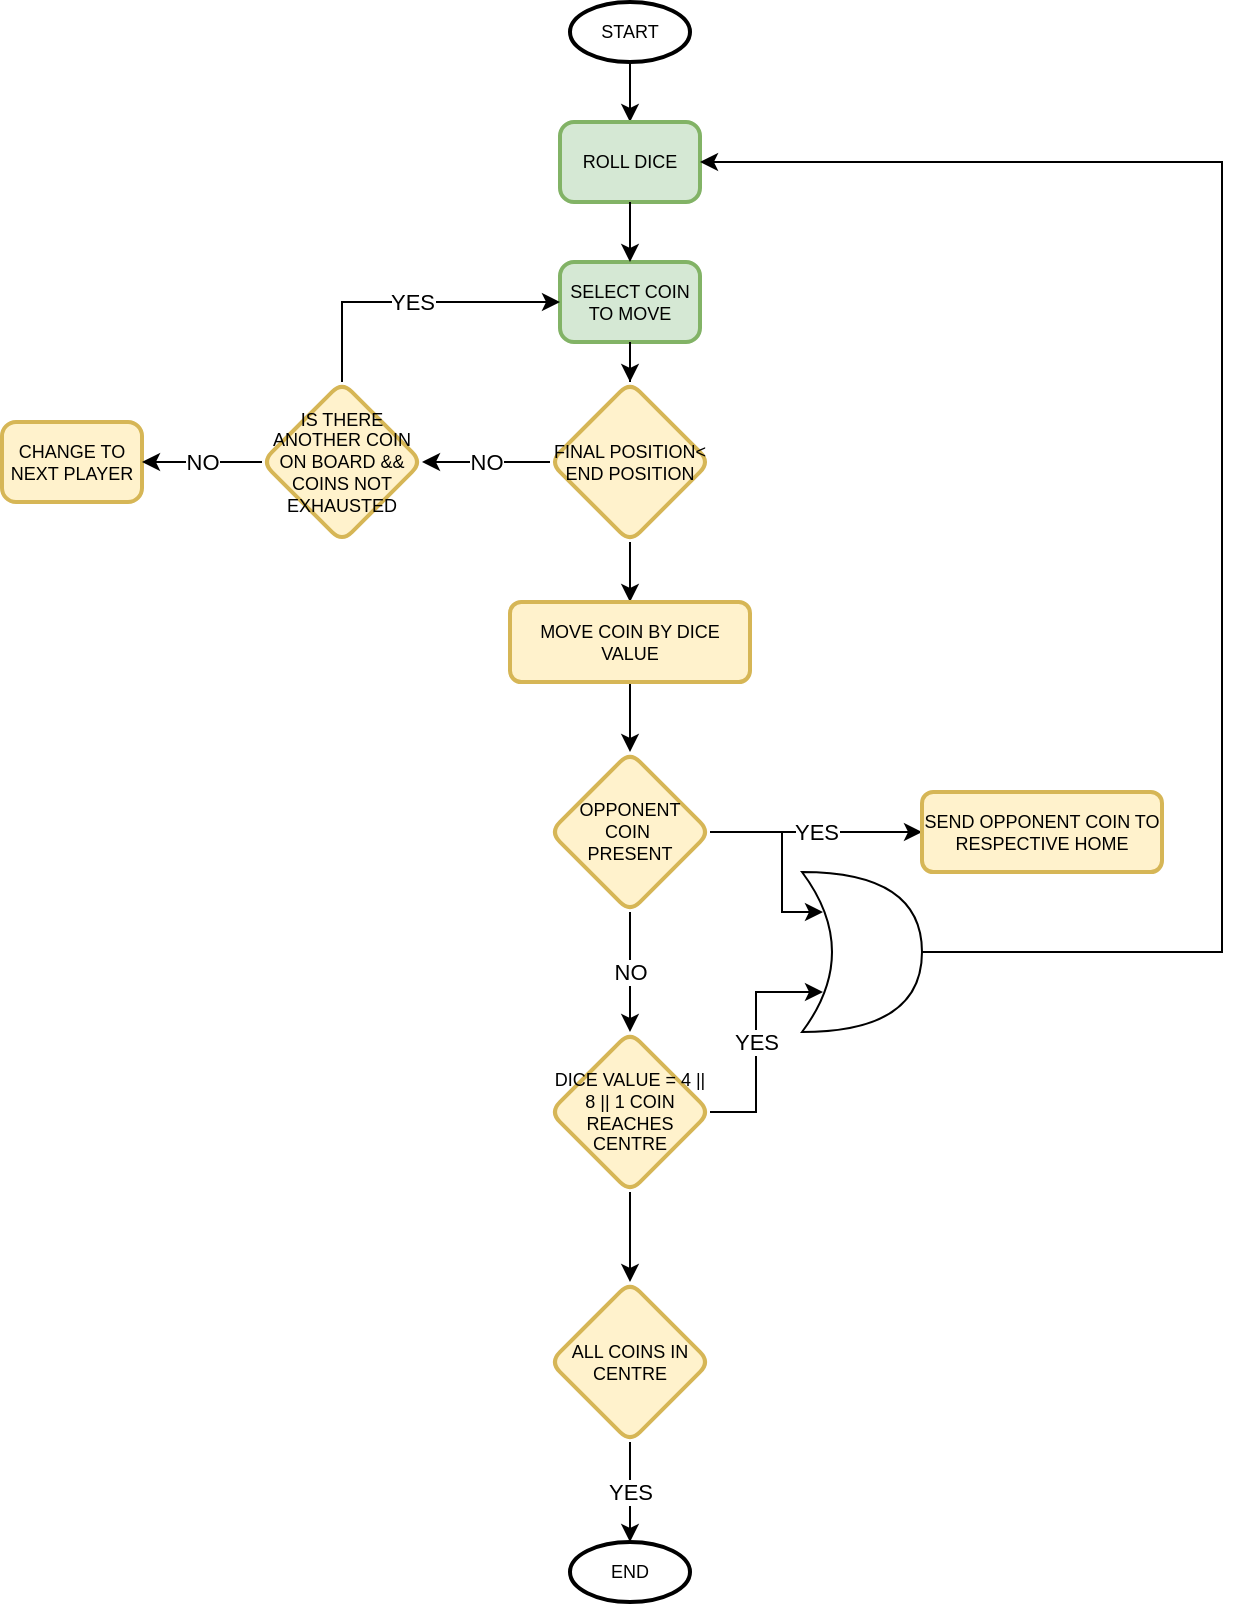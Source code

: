 <mxfile version="14.4.3" type="device"><diagram id="C5RBs43oDa-KdzZeNtuy" name="Page-1"><mxGraphModel dx="981" dy="567" grid="1" gridSize="10" guides="1" tooltips="1" connect="1" arrows="1" fold="1" page="1" pageScale="1" pageWidth="827" pageHeight="1169" math="0" shadow="0"><root><mxCell id="WIyWlLk6GJQsqaUBKTNV-0"/><mxCell id="WIyWlLk6GJQsqaUBKTNV-1" parent="WIyWlLk6GJQsqaUBKTNV-0"/><mxCell id="v7IBuRP4jfwQRJibFm8w-3" value="" style="edgeStyle=orthogonalEdgeStyle;rounded=0;orthogonalLoop=1;jettySize=auto;html=1;fontSize=9;" parent="WIyWlLk6GJQsqaUBKTNV-1" source="v7IBuRP4jfwQRJibFm8w-0" target="v7IBuRP4jfwQRJibFm8w-2" edge="1"><mxGeometry relative="1" as="geometry"/></mxCell><mxCell id="v7IBuRP4jfwQRJibFm8w-0" value="START" style="strokeWidth=2;html=1;shape=mxgraph.flowchart.start_1;whiteSpace=wrap;fontSize=9;" parent="WIyWlLk6GJQsqaUBKTNV-1" vertex="1"><mxGeometry x="464" y="70" width="60" height="30" as="geometry"/></mxCell><mxCell id="v7IBuRP4jfwQRJibFm8w-1" value="END" style="strokeWidth=2;html=1;shape=mxgraph.flowchart.start_1;whiteSpace=wrap;fontSize=9;" parent="WIyWlLk6GJQsqaUBKTNV-1" vertex="1"><mxGeometry x="464" y="840" width="60" height="30" as="geometry"/></mxCell><mxCell id="6S1ilpzGbHOXSXb2C_4W-1" style="edgeStyle=orthogonalEdgeStyle;rounded=0;orthogonalLoop=1;jettySize=auto;html=1;entryX=0.5;entryY=0;entryDx=0;entryDy=0;" edge="1" parent="WIyWlLk6GJQsqaUBKTNV-1" source="6S1ilpzGbHOXSXb2C_4W-4" target="6S1ilpzGbHOXSXb2C_4W-0"><mxGeometry relative="1" as="geometry"/></mxCell><mxCell id="v7IBuRP4jfwQRJibFm8w-2" value="ROLL DICE" style="rounded=1;whiteSpace=wrap;html=1;absoluteArcSize=1;arcSize=14;strokeWidth=2;fillColor=#d5e8d4;strokeColor=#82b366;fontSize=9;" parent="WIyWlLk6GJQsqaUBKTNV-1" vertex="1"><mxGeometry x="459" y="130" width="70" height="40" as="geometry"/></mxCell><mxCell id="6S1ilpzGbHOXSXb2C_4W-52" value="YES" style="edgeStyle=orthogonalEdgeStyle;rounded=0;orthogonalLoop=1;jettySize=auto;html=1;entryX=0.175;entryY=0.75;entryDx=0;entryDy=0;entryPerimeter=0;" edge="1" parent="WIyWlLk6GJQsqaUBKTNV-1" source="Oz2Su5A2mTlKZPIFgI4u-10" target="6S1ilpzGbHOXSXb2C_4W-56"><mxGeometry relative="1" as="geometry"><mxPoint x="564" y="570" as="targetPoint"/></mxGeometry></mxCell><mxCell id="6S1ilpzGbHOXSXb2C_4W-55" value="" style="edgeStyle=orthogonalEdgeStyle;rounded=0;orthogonalLoop=1;jettySize=auto;html=1;" edge="1" parent="WIyWlLk6GJQsqaUBKTNV-1" source="Oz2Su5A2mTlKZPIFgI4u-10" target="6S1ilpzGbHOXSXb2C_4W-19"><mxGeometry relative="1" as="geometry"/></mxCell><mxCell id="Oz2Su5A2mTlKZPIFgI4u-10" value="DICE VALUE = 4 || 8 || 1 COIN REACHES CENTRE" style="rhombus;whiteSpace=wrap;html=1;rounded=1;strokeWidth=2;arcSize=14;fillColor=#fff2cc;strokeColor=#d6b656;fontSize=9;" parent="WIyWlLk6GJQsqaUBKTNV-1" vertex="1"><mxGeometry x="454" y="585" width="80" height="80" as="geometry"/></mxCell><mxCell id="Oz2Su5A2mTlKZPIFgI4u-15" value="CHANGE TO NEXT PLAYER" style="rounded=1;whiteSpace=wrap;html=1;absoluteArcSize=1;arcSize=14;strokeWidth=2;fillColor=#fff2cc;strokeColor=#d6b656;fontSize=9;" parent="WIyWlLk6GJQsqaUBKTNV-1" vertex="1"><mxGeometry x="180" y="280" width="70" height="40" as="geometry"/></mxCell><mxCell id="6S1ilpzGbHOXSXb2C_4W-14" value="" style="edgeStyle=orthogonalEdgeStyle;rounded=0;orthogonalLoop=1;jettySize=auto;html=1;" edge="1" parent="WIyWlLk6GJQsqaUBKTNV-1" source="6S1ilpzGbHOXSXb2C_4W-0" target="6S1ilpzGbHOXSXb2C_4W-13"><mxGeometry relative="1" as="geometry"/></mxCell><mxCell id="6S1ilpzGbHOXSXb2C_4W-0" value="MOVE COIN BY DICE VALUE" style="whiteSpace=wrap;html=1;rounded=1;fontSize=9;strokeColor=#d6b656;strokeWidth=2;fillColor=#fff2cc;arcSize=14;" vertex="1" parent="WIyWlLk6GJQsqaUBKTNV-1"><mxGeometry x="434" y="370" width="120" height="40" as="geometry"/></mxCell><mxCell id="6S1ilpzGbHOXSXb2C_4W-7" value="SELECT COIN TO MOVE" style="rounded=1;whiteSpace=wrap;html=1;absoluteArcSize=1;arcSize=14;strokeWidth=2;fillColor=#d5e8d4;strokeColor=#82b366;fontSize=9;" vertex="1" parent="WIyWlLk6GJQsqaUBKTNV-1"><mxGeometry x="459" y="200" width="70" height="40" as="geometry"/></mxCell><mxCell id="6S1ilpzGbHOXSXb2C_4W-8" style="edgeStyle=orthogonalEdgeStyle;rounded=0;orthogonalLoop=1;jettySize=auto;html=1;entryX=0.5;entryY=0;entryDx=0;entryDy=0;" edge="1" parent="WIyWlLk6GJQsqaUBKTNV-1" source="v7IBuRP4jfwQRJibFm8w-2" target="6S1ilpzGbHOXSXb2C_4W-7"><mxGeometry relative="1" as="geometry"><mxPoint x="494" y="170" as="sourcePoint"/><mxPoint x="494" y="310" as="targetPoint"/></mxGeometry></mxCell><mxCell id="6S1ilpzGbHOXSXb2C_4W-31" value="NO" style="edgeStyle=orthogonalEdgeStyle;rounded=0;orthogonalLoop=1;jettySize=auto;html=1;entryX=1;entryY=0.5;entryDx=0;entryDy=0;" edge="1" parent="WIyWlLk6GJQsqaUBKTNV-1" source="6S1ilpzGbHOXSXb2C_4W-4" target="6S1ilpzGbHOXSXb2C_4W-32"><mxGeometry relative="1" as="geometry"><mxPoint x="390" y="300" as="targetPoint"/></mxGeometry></mxCell><mxCell id="6S1ilpzGbHOXSXb2C_4W-4" value="FINAL POSITION&amp;lt; END POSITION" style="rhombus;whiteSpace=wrap;html=1;rounded=1;strokeColor=#d6b656;strokeWidth=2;fillColor=#fff2cc;arcSize=14;fontSize=9;" vertex="1" parent="WIyWlLk6GJQsqaUBKTNV-1"><mxGeometry x="454" y="260" width="80" height="80" as="geometry"/></mxCell><mxCell id="6S1ilpzGbHOXSXb2C_4W-9" style="edgeStyle=orthogonalEdgeStyle;rounded=0;orthogonalLoop=1;jettySize=auto;html=1;entryX=0.5;entryY=0;entryDx=0;entryDy=0;" edge="1" parent="WIyWlLk6GJQsqaUBKTNV-1" source="6S1ilpzGbHOXSXb2C_4W-7" target="6S1ilpzGbHOXSXb2C_4W-4"><mxGeometry relative="1" as="geometry"><mxPoint x="494" y="240" as="sourcePoint"/><mxPoint x="494" y="360" as="targetPoint"/></mxGeometry></mxCell><mxCell id="6S1ilpzGbHOXSXb2C_4W-16" value="YES" style="edgeStyle=orthogonalEdgeStyle;rounded=0;orthogonalLoop=1;jettySize=auto;html=1;" edge="1" parent="WIyWlLk6GJQsqaUBKTNV-1" source="6S1ilpzGbHOXSXb2C_4W-13" target="6S1ilpzGbHOXSXb2C_4W-15"><mxGeometry relative="1" as="geometry"/></mxCell><mxCell id="6S1ilpzGbHOXSXb2C_4W-53" value="NO" style="edgeStyle=orthogonalEdgeStyle;rounded=0;orthogonalLoop=1;jettySize=auto;html=1;" edge="1" parent="WIyWlLk6GJQsqaUBKTNV-1" source="6S1ilpzGbHOXSXb2C_4W-13" target="Oz2Su5A2mTlKZPIFgI4u-10"><mxGeometry relative="1" as="geometry"/></mxCell><mxCell id="6S1ilpzGbHOXSXb2C_4W-57" style="edgeStyle=orthogonalEdgeStyle;rounded=0;orthogonalLoop=1;jettySize=auto;html=1;entryX=0.175;entryY=0.25;entryDx=0;entryDy=0;entryPerimeter=0;" edge="1" parent="WIyWlLk6GJQsqaUBKTNV-1" source="6S1ilpzGbHOXSXb2C_4W-13" target="6S1ilpzGbHOXSXb2C_4W-56"><mxGeometry relative="1" as="geometry"><Array as="points"><mxPoint x="570" y="485"/><mxPoint x="570" y="525"/></Array></mxGeometry></mxCell><mxCell id="6S1ilpzGbHOXSXb2C_4W-13" value="OPPONENT&lt;br&gt;COIN&amp;nbsp;&lt;br&gt;PRESENT" style="rhombus;whiteSpace=wrap;html=1;rounded=1;fontSize=9;strokeColor=#d6b656;strokeWidth=2;fillColor=#fff2cc;arcSize=14;" vertex="1" parent="WIyWlLk6GJQsqaUBKTNV-1"><mxGeometry x="454" y="445" width="80" height="80" as="geometry"/></mxCell><mxCell id="6S1ilpzGbHOXSXb2C_4W-21" value="YES" style="edgeStyle=orthogonalEdgeStyle;rounded=0;orthogonalLoop=1;jettySize=auto;html=1;entryX=0.5;entryY=0;entryDx=0;entryDy=0;entryPerimeter=0;" edge="1" parent="WIyWlLk6GJQsqaUBKTNV-1" source="6S1ilpzGbHOXSXb2C_4W-19" target="v7IBuRP4jfwQRJibFm8w-1"><mxGeometry relative="1" as="geometry"/></mxCell><mxCell id="6S1ilpzGbHOXSXb2C_4W-19" value="ALL COINS IN CENTRE" style="rhombus;whiteSpace=wrap;html=1;rounded=1;fontSize=9;strokeColor=#d6b656;strokeWidth=2;fillColor=#fff2cc;arcSize=14;" vertex="1" parent="WIyWlLk6GJQsqaUBKTNV-1"><mxGeometry x="454" y="710" width="80" height="80" as="geometry"/></mxCell><mxCell id="6S1ilpzGbHOXSXb2C_4W-33" value="YES" style="edgeStyle=orthogonalEdgeStyle;rounded=0;orthogonalLoop=1;jettySize=auto;html=1;entryX=0;entryY=0.5;entryDx=0;entryDy=0;" edge="1" parent="WIyWlLk6GJQsqaUBKTNV-1" source="6S1ilpzGbHOXSXb2C_4W-32" target="6S1ilpzGbHOXSXb2C_4W-7"><mxGeometry relative="1" as="geometry"><Array as="points"><mxPoint x="350" y="220"/></Array></mxGeometry></mxCell><mxCell id="6S1ilpzGbHOXSXb2C_4W-46" value="NO" style="edgeStyle=orthogonalEdgeStyle;rounded=0;orthogonalLoop=1;jettySize=auto;html=1;entryX=1;entryY=0.5;entryDx=0;entryDy=0;" edge="1" parent="WIyWlLk6GJQsqaUBKTNV-1" source="6S1ilpzGbHOXSXb2C_4W-32" target="Oz2Su5A2mTlKZPIFgI4u-15"><mxGeometry relative="1" as="geometry"/></mxCell><mxCell id="6S1ilpzGbHOXSXb2C_4W-32" value="IS THERE ANOTHER COIN ON BOARD &amp;amp;&amp;amp; COINS NOT EXHAUSTED" style="rhombus;whiteSpace=wrap;html=1;rounded=1;strokeColor=#d6b656;strokeWidth=2;fillColor=#fff2cc;arcSize=14;fontSize=9;" vertex="1" parent="WIyWlLk6GJQsqaUBKTNV-1"><mxGeometry x="310" y="260" width="80" height="80" as="geometry"/></mxCell><mxCell id="6S1ilpzGbHOXSXb2C_4W-15" value="SEND OPPONENT COIN TO RESPECTIVE HOME" style="whiteSpace=wrap;html=1;rounded=1;fontSize=9;strokeColor=#d6b656;strokeWidth=2;fillColor=#fff2cc;arcSize=14;" vertex="1" parent="WIyWlLk6GJQsqaUBKTNV-1"><mxGeometry x="640" y="465" width="120" height="40" as="geometry"/></mxCell><mxCell id="6S1ilpzGbHOXSXb2C_4W-54" style="edgeStyle=orthogonalEdgeStyle;rounded=0;orthogonalLoop=1;jettySize=auto;html=1;entryX=1;entryY=0.5;entryDx=0;entryDy=0;exitX=1;exitY=0.5;exitDx=0;exitDy=0;exitPerimeter=0;" edge="1" parent="WIyWlLk6GJQsqaUBKTNV-1" source="6S1ilpzGbHOXSXb2C_4W-56" target="v7IBuRP4jfwQRJibFm8w-2"><mxGeometry relative="1" as="geometry"><mxPoint x="640" y="560" as="sourcePoint"/><Array as="points"><mxPoint x="790" y="545"/><mxPoint x="790" y="150"/></Array></mxGeometry></mxCell><mxCell id="6S1ilpzGbHOXSXb2C_4W-56" value="" style="shape=xor;whiteSpace=wrap;html=1;" vertex="1" parent="WIyWlLk6GJQsqaUBKTNV-1"><mxGeometry x="580" y="505" width="60" height="80" as="geometry"/></mxCell></root></mxGraphModel></diagram></mxfile>